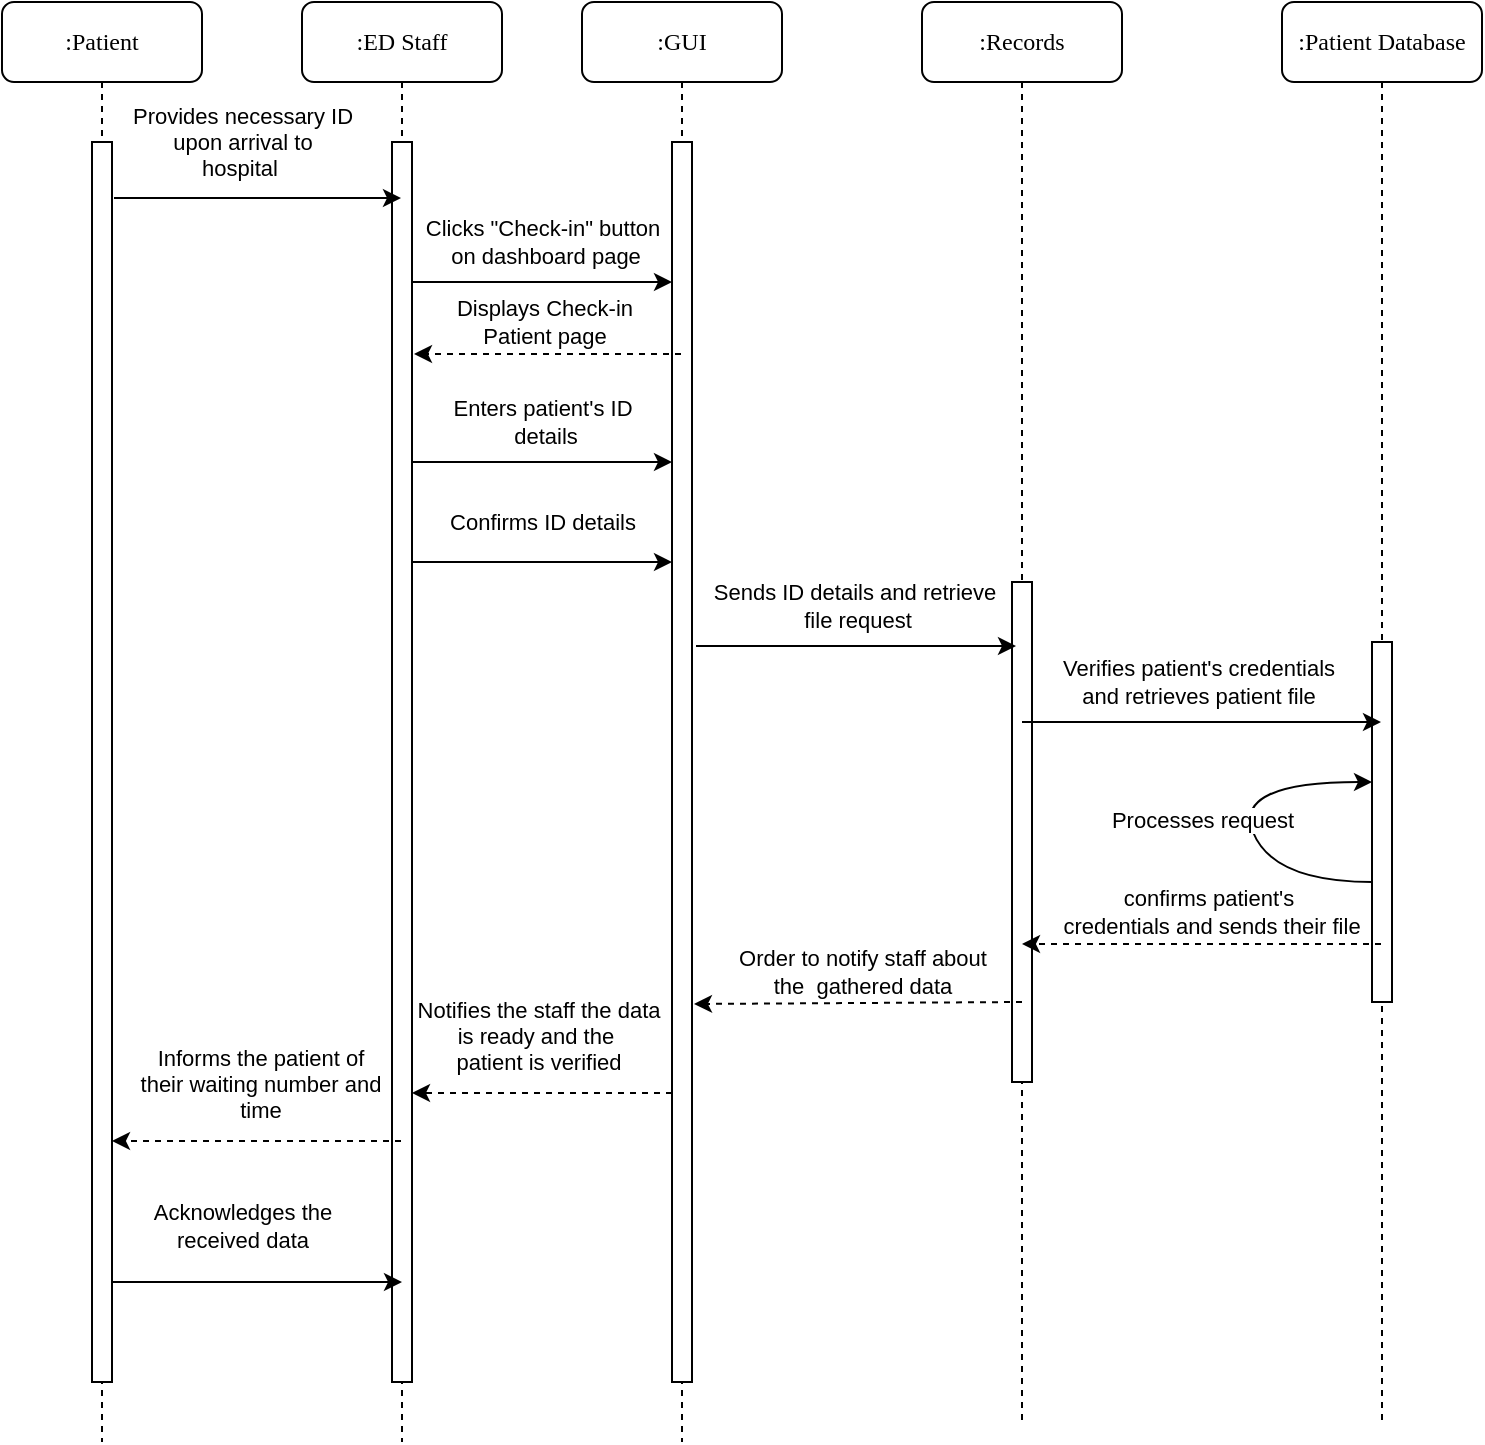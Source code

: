 <mxfile version="24.7.17">
  <diagram id="X0mIBIY5OqMx7_RCklPL" name="Page-1">
    <mxGraphModel dx="2544" dy="1076" grid="1" gridSize="10" guides="1" tooltips="1" connect="1" arrows="1" fold="1" page="1" pageScale="1" pageWidth="850" pageHeight="1100" math="0" shadow="0">
      <root>
        <mxCell id="0" />
        <mxCell id="1" parent="0" />
        <mxCell id="y48-t9sXYTljMdShnsAE-1" value=":ED Staff" style="shape=umlLifeline;perimeter=lifelinePerimeter;whiteSpace=wrap;html=1;container=1;collapsible=0;recursiveResize=0;outlineConnect=0;rounded=1;shadow=0;comic=0;labelBackgroundColor=none;strokeWidth=1;fontFamily=Verdana;fontSize=12;align=center;" parent="1" vertex="1">
          <mxGeometry x="-40" y="80" width="100" height="720" as="geometry" />
        </mxCell>
        <mxCell id="y48-t9sXYTljMdShnsAE-2" value="" style="html=1;points=[];perimeter=orthogonalPerimeter;rounded=0;shadow=0;comic=0;labelBackgroundColor=none;strokeWidth=1;fontFamily=Verdana;fontSize=12;align=center;" parent="y48-t9sXYTljMdShnsAE-1" vertex="1">
          <mxGeometry x="45" y="70" width="10" height="620" as="geometry" />
        </mxCell>
        <mxCell id="y48-t9sXYTljMdShnsAE-92" value="" style="endArrow=classic;html=1;rounded=0;" parent="y48-t9sXYTljMdShnsAE-1" edge="1">
          <mxGeometry width="50" height="50" relative="1" as="geometry">
            <mxPoint x="-95" y="640" as="sourcePoint" />
            <mxPoint x="50" y="640" as="targetPoint" />
          </mxGeometry>
        </mxCell>
        <mxCell id="y48-t9sXYTljMdShnsAE-93" value="Acknowledges the&lt;br&gt;received data" style="edgeLabel;html=1;align=center;verticalAlign=middle;resizable=0;points=[];" parent="y48-t9sXYTljMdShnsAE-92" vertex="1" connectable="0">
          <mxGeometry x="0.129" relative="1" as="geometry">
            <mxPoint x="-17" y="-28" as="offset" />
          </mxGeometry>
        </mxCell>
        <mxCell id="y48-t9sXYTljMdShnsAE-27" value=":GUI" style="shape=umlLifeline;perimeter=lifelinePerimeter;whiteSpace=wrap;html=1;container=1;collapsible=0;recursiveResize=0;outlineConnect=0;rounded=1;shadow=0;comic=0;labelBackgroundColor=none;strokeWidth=1;fontFamily=Verdana;fontSize=12;align=center;" parent="1" vertex="1">
          <mxGeometry x="100" y="80" width="100" height="720" as="geometry" />
        </mxCell>
        <mxCell id="y48-t9sXYTljMdShnsAE-28" value="" style="html=1;points=[];perimeter=orthogonalPerimeter;rounded=0;shadow=0;comic=0;labelBackgroundColor=none;strokeWidth=1;fontFamily=Verdana;fontSize=12;align=center;" parent="y48-t9sXYTljMdShnsAE-27" vertex="1">
          <mxGeometry x="45" y="70" width="10" height="620" as="geometry" />
        </mxCell>
        <mxCell id="y48-t9sXYTljMdShnsAE-61" value="" style="endArrow=classic;html=1;rounded=0;" parent="y48-t9sXYTljMdShnsAE-27" edge="1">
          <mxGeometry width="50" height="50" relative="1" as="geometry">
            <mxPoint x="-85.5" y="230" as="sourcePoint" />
            <mxPoint x="45" y="230" as="targetPoint" />
          </mxGeometry>
        </mxCell>
        <mxCell id="y48-t9sXYTljMdShnsAE-62" value="Enters patient&#39;s ID&lt;br&gt;&amp;nbsp;details" style="edgeLabel;html=1;align=center;verticalAlign=middle;resizable=0;points=[];" parent="y48-t9sXYTljMdShnsAE-61" vertex="1" connectable="0">
          <mxGeometry x="-0.088" y="-1" relative="1" as="geometry">
            <mxPoint x="6" y="-21" as="offset" />
          </mxGeometry>
        </mxCell>
        <mxCell id="y48-t9sXYTljMdShnsAE-63" value="" style="endArrow=classic;html=1;rounded=0;" parent="y48-t9sXYTljMdShnsAE-27" edge="1">
          <mxGeometry width="50" height="50" relative="1" as="geometry">
            <mxPoint x="-85.5" y="280" as="sourcePoint" />
            <mxPoint x="45" y="280" as="targetPoint" />
          </mxGeometry>
        </mxCell>
        <mxCell id="y48-t9sXYTljMdShnsAE-64" value="Confirms ID details" style="edgeLabel;html=1;align=center;verticalAlign=middle;resizable=0;points=[];" parent="y48-t9sXYTljMdShnsAE-63" vertex="1" connectable="0">
          <mxGeometry x="-0.088" y="-1" relative="1" as="geometry">
            <mxPoint x="6" y="-21" as="offset" />
          </mxGeometry>
        </mxCell>
        <mxCell id="y48-t9sXYTljMdShnsAE-51" value=":Patient" style="shape=umlLifeline;perimeter=lifelinePerimeter;whiteSpace=wrap;html=1;container=1;collapsible=0;recursiveResize=0;outlineConnect=0;rounded=1;shadow=0;comic=0;labelBackgroundColor=none;strokeWidth=1;fontFamily=Verdana;fontSize=12;align=center;" parent="1" vertex="1">
          <mxGeometry x="-190" y="80" width="100" height="720" as="geometry" />
        </mxCell>
        <mxCell id="y48-t9sXYTljMdShnsAE-52" value="" style="html=1;points=[];perimeter=orthogonalPerimeter;rounded=0;shadow=0;comic=0;labelBackgroundColor=none;strokeWidth=1;fontFamily=Verdana;fontSize=12;align=center;" parent="y48-t9sXYTljMdShnsAE-51" vertex="1">
          <mxGeometry x="45" y="70" width="10" height="620" as="geometry" />
        </mxCell>
        <mxCell id="y48-t9sXYTljMdShnsAE-88" value="" style="html=1;labelBackgroundColor=#ffffff;startArrow=none;startFill=0;startSize=6;endArrow=classic;endFill=1;endSize=6;jettySize=auto;orthogonalLoop=1;strokeWidth=1;dashed=1;fontSize=14;rounded=0;entryX=0.8;entryY=0.43;entryDx=0;entryDy=0;entryPerimeter=0;" parent="y48-t9sXYTljMdShnsAE-51" source="y48-t9sXYTljMdShnsAE-1" edge="1">
          <mxGeometry width="60" height="60" relative="1" as="geometry">
            <mxPoint x="185" y="569.5" as="sourcePoint" />
            <mxPoint x="55" y="569.5" as="targetPoint" />
          </mxGeometry>
        </mxCell>
        <mxCell id="y48-t9sXYTljMdShnsAE-89" value="Informs the patient of&lt;br&gt;their waiting number and&lt;br&gt;time" style="edgeLabel;html=1;align=center;verticalAlign=middle;resizable=0;points=[];" parent="y48-t9sXYTljMdShnsAE-88" vertex="1" connectable="0">
          <mxGeometry x="-0.199" relative="1" as="geometry">
            <mxPoint x="-13" y="-29" as="offset" />
          </mxGeometry>
        </mxCell>
        <mxCell id="y48-t9sXYTljMdShnsAE-53" value="" style="endArrow=classic;html=1;rounded=0;" parent="1" target="y48-t9sXYTljMdShnsAE-1" edge="1">
          <mxGeometry width="50" height="50" relative="1" as="geometry">
            <mxPoint x="-134" y="178" as="sourcePoint" />
            <mxPoint x="450" y="520" as="targetPoint" />
          </mxGeometry>
        </mxCell>
        <mxCell id="y48-t9sXYTljMdShnsAE-54" value="Provides necessary ID &lt;br&gt;upon arrival to &lt;br&gt;hospital&amp;nbsp;" style="edgeLabel;html=1;align=center;verticalAlign=middle;resizable=0;points=[];" parent="y48-t9sXYTljMdShnsAE-53" vertex="1" connectable="0">
          <mxGeometry x="0.129" relative="1" as="geometry">
            <mxPoint x="-17" y="-28" as="offset" />
          </mxGeometry>
        </mxCell>
        <mxCell id="y48-t9sXYTljMdShnsAE-55" value="" style="endArrow=classic;html=1;rounded=0;" parent="1" edge="1">
          <mxGeometry width="50" height="50" relative="1" as="geometry">
            <mxPoint x="14.5" y="220" as="sourcePoint" />
            <mxPoint x="145" y="220" as="targetPoint" />
          </mxGeometry>
        </mxCell>
        <mxCell id="y48-t9sXYTljMdShnsAE-56" value="Clicks &quot;Check-in&quot; button&lt;br&gt;&amp;nbsp;on&amp;nbsp;dashboard page" style="edgeLabel;html=1;align=center;verticalAlign=middle;resizable=0;points=[];" parent="y48-t9sXYTljMdShnsAE-55" vertex="1" connectable="0">
          <mxGeometry x="-0.088" y="-1" relative="1" as="geometry">
            <mxPoint x="6" y="-21" as="offset" />
          </mxGeometry>
        </mxCell>
        <mxCell id="y48-t9sXYTljMdShnsAE-57" value="" style="html=1;labelBackgroundColor=#ffffff;startArrow=none;startFill=0;startSize=6;endArrow=classic;endFill=1;endSize=6;jettySize=auto;orthogonalLoop=1;strokeWidth=1;dashed=1;fontSize=14;rounded=0;" parent="1" edge="1">
          <mxGeometry width="60" height="60" relative="1" as="geometry">
            <mxPoint x="149.5" y="256" as="sourcePoint" />
            <mxPoint x="16" y="256" as="targetPoint" />
          </mxGeometry>
        </mxCell>
        <mxCell id="y48-t9sXYTljMdShnsAE-58" value="Displays Check-in&lt;br&gt;Patient page" style="edgeLabel;html=1;align=center;verticalAlign=middle;resizable=0;points=[];" parent="y48-t9sXYTljMdShnsAE-57" vertex="1" connectable="0">
          <mxGeometry x="-0.199" relative="1" as="geometry">
            <mxPoint x="-15" y="-16" as="offset" />
          </mxGeometry>
        </mxCell>
        <mxCell id="y48-t9sXYTljMdShnsAE-59" value=":Records" style="shape=umlLifeline;perimeter=lifelinePerimeter;whiteSpace=wrap;html=1;container=1;collapsible=0;recursiveResize=0;outlineConnect=0;rounded=1;shadow=0;comic=0;labelBackgroundColor=none;strokeWidth=1;fontFamily=Verdana;fontSize=12;align=center;" parent="1" vertex="1">
          <mxGeometry x="270" y="80" width="100" height="710" as="geometry" />
        </mxCell>
        <mxCell id="y48-t9sXYTljMdShnsAE-60" value="" style="html=1;points=[];perimeter=orthogonalPerimeter;rounded=0;shadow=0;comic=0;labelBackgroundColor=none;strokeWidth=1;fontFamily=Verdana;fontSize=12;align=center;" parent="y48-t9sXYTljMdShnsAE-59" vertex="1">
          <mxGeometry x="45" y="290" width="10" height="250" as="geometry" />
        </mxCell>
        <mxCell id="y48-t9sXYTljMdShnsAE-65" value="" style="endArrow=classic;html=1;rounded=0;" parent="1" edge="1">
          <mxGeometry width="50" height="50" relative="1" as="geometry">
            <mxPoint x="157" y="402" as="sourcePoint" />
            <mxPoint x="317" y="402" as="targetPoint" />
          </mxGeometry>
        </mxCell>
        <mxCell id="y48-t9sXYTljMdShnsAE-66" value="Sends ID details and retrieve&lt;br&gt;&amp;nbsp;file request" style="edgeLabel;html=1;align=center;verticalAlign=middle;resizable=0;points=[];" parent="y48-t9sXYTljMdShnsAE-65" vertex="1" connectable="0">
          <mxGeometry x="-0.088" y="-1" relative="1" as="geometry">
            <mxPoint x="6" y="-21" as="offset" />
          </mxGeometry>
        </mxCell>
        <mxCell id="y48-t9sXYTljMdShnsAE-67" value=":Patient Database" style="shape=umlLifeline;perimeter=lifelinePerimeter;whiteSpace=wrap;html=1;container=1;collapsible=0;recursiveResize=0;outlineConnect=0;rounded=1;shadow=0;comic=0;labelBackgroundColor=none;strokeWidth=1;fontFamily=Verdana;fontSize=12;align=center;" parent="1" vertex="1">
          <mxGeometry x="450" y="80" width="100" height="710" as="geometry" />
        </mxCell>
        <mxCell id="y48-t9sXYTljMdShnsAE-68" value="" style="html=1;points=[];perimeter=orthogonalPerimeter;rounded=0;shadow=0;comic=0;labelBackgroundColor=none;strokeWidth=1;fontFamily=Verdana;fontSize=12;align=center;" parent="y48-t9sXYTljMdShnsAE-67" vertex="1">
          <mxGeometry x="45" y="320" width="10" height="180" as="geometry" />
        </mxCell>
        <mxCell id="y48-t9sXYTljMdShnsAE-73" value="" style="curved=1;endArrow=classic;html=1;rounded=0;" parent="y48-t9sXYTljMdShnsAE-67" edge="1">
          <mxGeometry width="50" height="50" relative="1" as="geometry">
            <mxPoint x="45" y="440" as="sourcePoint" />
            <mxPoint x="45" y="390" as="targetPoint" />
            <Array as="points">
              <mxPoint x="-4.5" y="440" />
              <mxPoint x="-24.5" y="390" />
            </Array>
          </mxGeometry>
        </mxCell>
        <mxCell id="y48-t9sXYTljMdShnsAE-74" value="Processes request" style="edgeLabel;html=1;align=center;verticalAlign=middle;resizable=0;points=[];" parent="y48-t9sXYTljMdShnsAE-73" vertex="1" connectable="0">
          <mxGeometry x="-0.045" y="-2" relative="1" as="geometry">
            <mxPoint x="-25" as="offset" />
          </mxGeometry>
        </mxCell>
        <mxCell id="y48-t9sXYTljMdShnsAE-69" value="" style="endArrow=classic;html=1;rounded=0;" parent="1" target="y48-t9sXYTljMdShnsAE-67" edge="1">
          <mxGeometry width="50" height="50" relative="1" as="geometry">
            <mxPoint x="320" y="440" as="sourcePoint" />
            <mxPoint x="480" y="440" as="targetPoint" />
          </mxGeometry>
        </mxCell>
        <mxCell id="y48-t9sXYTljMdShnsAE-70" value="Verifies patient&#39;s credentials&lt;br&gt;and retrieves patient file" style="edgeLabel;html=1;align=center;verticalAlign=middle;resizable=0;points=[];" parent="y48-t9sXYTljMdShnsAE-69" vertex="1" connectable="0">
          <mxGeometry x="-0.088" y="-1" relative="1" as="geometry">
            <mxPoint x="6" y="-21" as="offset" />
          </mxGeometry>
        </mxCell>
        <mxCell id="y48-t9sXYTljMdShnsAE-71" value="" style="html=1;labelBackgroundColor=#ffffff;startArrow=none;startFill=0;startSize=6;endArrow=classic;endFill=1;endSize=6;jettySize=auto;orthogonalLoop=1;strokeWidth=1;dashed=1;fontSize=14;rounded=0;" parent="1" edge="1">
          <mxGeometry width="60" height="60" relative="1" as="geometry">
            <mxPoint x="499.5" y="551" as="sourcePoint" />
            <mxPoint x="320" y="551" as="targetPoint" />
          </mxGeometry>
        </mxCell>
        <mxCell id="y48-t9sXYTljMdShnsAE-72" value="confirms patient&#39;s&lt;br&gt;&amp;nbsp;credentials and sends their file" style="edgeLabel;html=1;align=center;verticalAlign=middle;resizable=0;points=[];" parent="y48-t9sXYTljMdShnsAE-71" vertex="1" connectable="0">
          <mxGeometry x="-0.199" relative="1" as="geometry">
            <mxPoint x="-15" y="-16" as="offset" />
          </mxGeometry>
        </mxCell>
        <mxCell id="y48-t9sXYTljMdShnsAE-75" value="" style="html=1;labelBackgroundColor=#ffffff;startArrow=none;startFill=0;startSize=6;endArrow=classic;endFill=1;endSize=6;jettySize=auto;orthogonalLoop=1;strokeWidth=1;dashed=1;fontSize=14;rounded=0;" parent="1" edge="1">
          <mxGeometry width="60" height="60" relative="1" as="geometry">
            <mxPoint x="320" y="580" as="sourcePoint" />
            <mxPoint x="156" y="581" as="targetPoint" />
          </mxGeometry>
        </mxCell>
        <mxCell id="y48-t9sXYTljMdShnsAE-76" value="Order to notify staff about&lt;br&gt;the&amp;nbsp; gathered data" style="edgeLabel;html=1;align=center;verticalAlign=middle;resizable=0;points=[];" parent="y48-t9sXYTljMdShnsAE-75" vertex="1" connectable="0">
          <mxGeometry x="-0.199" relative="1" as="geometry">
            <mxPoint x="-15" y="-16" as="offset" />
          </mxGeometry>
        </mxCell>
        <mxCell id="y48-t9sXYTljMdShnsAE-77" value="" style="html=1;labelBackgroundColor=#ffffff;startArrow=none;startFill=0;startSize=6;endArrow=classic;endFill=1;endSize=6;jettySize=auto;orthogonalLoop=1;strokeWidth=1;dashed=1;fontSize=14;rounded=0;entryX=0.8;entryY=0.43;entryDx=0;entryDy=0;entryPerimeter=0;" parent="1" edge="1">
          <mxGeometry width="60" height="60" relative="1" as="geometry">
            <mxPoint x="145" y="625.5" as="sourcePoint" />
            <mxPoint x="15" y="625.5" as="targetPoint" />
          </mxGeometry>
        </mxCell>
        <mxCell id="y48-t9sXYTljMdShnsAE-78" value="Notifies the staff the data&lt;br&gt;is ready and the&amp;nbsp;&lt;div&gt;patient is verified&lt;/div&gt;" style="edgeLabel;html=1;align=center;verticalAlign=middle;resizable=0;points=[];" parent="y48-t9sXYTljMdShnsAE-77" vertex="1" connectable="0">
          <mxGeometry x="-0.199" relative="1" as="geometry">
            <mxPoint x="-15" y="-29" as="offset" />
          </mxGeometry>
        </mxCell>
      </root>
    </mxGraphModel>
  </diagram>
</mxfile>
